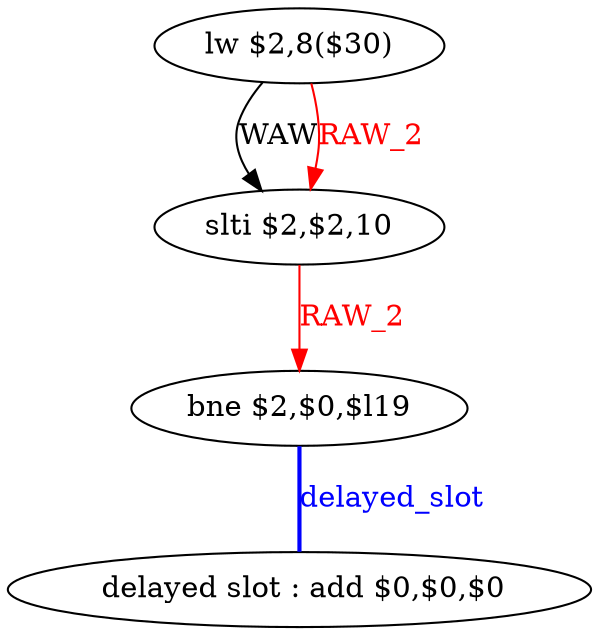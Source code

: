 digraph G1 {
node [shape = ellipse];
i3 [label = " delayed slot : add $0,$0,$0"] ;
i2 ->  i3 [style = bold, dir= none, fontcolor = blue, color = blue, label= "delayed_slot"];
i2 [label = "bne $2,$0,$l19"] ;
i0 [label = "lw $2,8($30)"] ;
i0 ->  i1 [label= "WAW"];
i0 ->  i1 [color = red, fontcolor = red, label= "RAW_2"];
i1 [label = "slti $2,$2,10"] ;
i1 ->  i2 [color = red, fontcolor = red, label= "RAW_2"];
}
